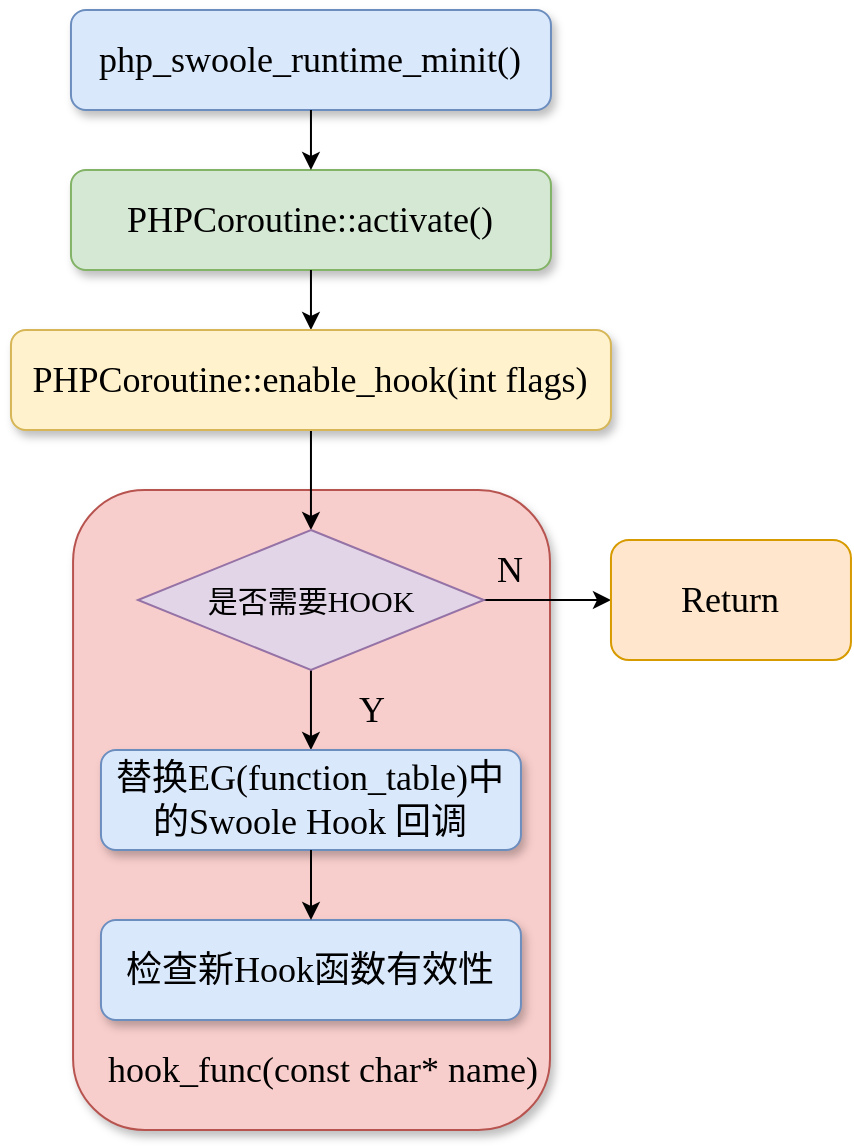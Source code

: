 <mxfile version="14.8.0" type="github">
  <diagram id="xvSNXtXD1GJoViZldcHa" name="Page-1">
    <mxGraphModel dx="1298" dy="834" grid="1" gridSize="10" guides="1" tooltips="1" connect="1" arrows="1" fold="1" page="1" pageScale="1" pageWidth="827" pageHeight="1169" math="0" shadow="0">
      <root>
        <mxCell id="0" />
        <mxCell id="1" parent="0" />
        <mxCell id="D7lvL-WImjUXsvfAOfAn-6" value="" style="rounded=1;whiteSpace=wrap;html=1;fillColor=#f8cecc;strokeColor=#b85450;glass=0;shadow=1;sketch=0;" vertex="1" parent="1">
          <mxGeometry x="264.53" y="320" width="238.47" height="320" as="geometry" />
        </mxCell>
        <mxCell id="V7z8TSo9skK1t5681iLd-4" value="" style="group;rounded=0;glass=0;sketch=0;shadow=0;" parent="1" vertex="1" connectable="0">
          <mxGeometry x="263.48" y="80" width="240" height="50" as="geometry" />
        </mxCell>
        <mxCell id="ISG_djN0Bw56h7QEPoc2-1" value="&lt;span style=&quot;font-family: &amp;#34;times new roman&amp;#34; ; font-size: 18px&quot;&gt;php_swoole_runtime_minit()&lt;/span&gt;" style="rounded=1;whiteSpace=wrap;html=1;fillColor=#dae8fc;strokeColor=#6c8ebf;glass=0;shadow=1;sketch=0;" parent="V7z8TSo9skK1t5681iLd-4" vertex="1">
          <mxGeometry width="240" height="50" as="geometry" />
        </mxCell>
        <mxCell id="V7z8TSo9skK1t5681iLd-9" value="" style="group;rounded=0;glass=0;sketch=0;shadow=0;" parent="1" vertex="1" connectable="0">
          <mxGeometry x="263.48" y="160" width="240" height="50" as="geometry" />
        </mxCell>
        <mxCell id="V7z8TSo9skK1t5681iLd-10" value="&lt;span style=&quot;font-family: &amp;#34;times new roman&amp;#34; ; font-size: 18px&quot;&gt;PHPCoroutine::activate()&lt;/span&gt;" style="rounded=1;whiteSpace=wrap;html=1;fillColor=#d5e8d4;strokeColor=#82b366;glass=0;shadow=1;sketch=0;" parent="V7z8TSo9skK1t5681iLd-9" vertex="1">
          <mxGeometry width="240" height="50" as="geometry" />
        </mxCell>
        <mxCell id="V7z8TSo9skK1t5681iLd-12" style="edgeStyle=orthogonalEdgeStyle;rounded=0;orthogonalLoop=1;jettySize=auto;html=1;exitX=0.5;exitY=1;exitDx=0;exitDy=0;entryX=0.5;entryY=0;entryDx=0;entryDy=0;fontFamily=Times New Roman;" parent="1" source="ISG_djN0Bw56h7QEPoc2-1" target="V7z8TSo9skK1t5681iLd-10" edge="1">
          <mxGeometry relative="1" as="geometry" />
        </mxCell>
        <mxCell id="D7lvL-WImjUXsvfAOfAn-5" style="edgeStyle=orthogonalEdgeStyle;rounded=0;orthogonalLoop=1;jettySize=auto;html=1;exitX=0.5;exitY=1;exitDx=0;exitDy=0;entryX=0.5;entryY=0;entryDx=0;entryDy=0;" edge="1" parent="1" source="V7z8TSo9skK1t5681iLd-10" target="D7lvL-WImjUXsvfAOfAn-2">
          <mxGeometry relative="1" as="geometry" />
        </mxCell>
        <mxCell id="D7lvL-WImjUXsvfAOfAn-16" value="" style="edgeStyle=orthogonalEdgeStyle;rounded=0;orthogonalLoop=1;jettySize=auto;html=1;" edge="1" parent="1" source="D7lvL-WImjUXsvfAOfAn-2" target="D7lvL-WImjUXsvfAOfAn-8">
          <mxGeometry relative="1" as="geometry" />
        </mxCell>
        <mxCell id="D7lvL-WImjUXsvfAOfAn-2" value="&lt;span style=&quot;font-family: &amp;#34;times new roman&amp;#34; ; font-size: 18px&quot;&gt;PHPCoroutine::enable_hook(int flags)&lt;/span&gt;" style="rounded=1;whiteSpace=wrap;html=1;fillColor=#fff2cc;strokeColor=#d6b656;glass=0;shadow=1;sketch=0;" vertex="1" parent="1">
          <mxGeometry x="233.48" y="240" width="300" height="50" as="geometry" />
        </mxCell>
        <mxCell id="D7lvL-WImjUXsvfAOfAn-12" value="" style="edgeStyle=orthogonalEdgeStyle;rounded=0;orthogonalLoop=1;jettySize=auto;html=1;" edge="1" parent="1" source="D7lvL-WImjUXsvfAOfAn-8" target="D7lvL-WImjUXsvfAOfAn-11">
          <mxGeometry relative="1" as="geometry" />
        </mxCell>
        <mxCell id="D7lvL-WImjUXsvfAOfAn-20" value="" style="edgeStyle=orthogonalEdgeStyle;rounded=0;orthogonalLoop=1;jettySize=auto;html=1;" edge="1" parent="1" source="D7lvL-WImjUXsvfAOfAn-8" target="D7lvL-WImjUXsvfAOfAn-19">
          <mxGeometry relative="1" as="geometry" />
        </mxCell>
        <mxCell id="D7lvL-WImjUXsvfAOfAn-8" value="&lt;font style=&quot;font-size: 15px&quot; face=&quot;Times New Roman&quot;&gt;是否需要HOOK&lt;/font&gt;" style="rhombus;whiteSpace=wrap;html=1;fillColor=#e1d5e7;strokeColor=#9673a6;" vertex="1" parent="1">
          <mxGeometry x="296.98" y="340" width="173" height="70" as="geometry" />
        </mxCell>
        <mxCell id="D7lvL-WImjUXsvfAOfAn-11" value="&lt;font face=&quot;Times New Roman&quot; style=&quot;font-size: 18px&quot;&gt;Return&lt;/font&gt;" style="rounded=1;whiteSpace=wrap;html=1;fillColor=#ffe6cc;strokeColor=#d79b00;" vertex="1" parent="1">
          <mxGeometry x="533.48" y="345" width="120" height="60" as="geometry" />
        </mxCell>
        <mxCell id="D7lvL-WImjUXsvfAOfAn-13" value="&lt;font face=&quot;Times New Roman&quot; style=&quot;font-size: 18px&quot;&gt;N&lt;/font&gt;" style="text;html=1;strokeColor=none;fillColor=none;align=center;verticalAlign=middle;whiteSpace=wrap;rounded=0;" vertex="1" parent="1">
          <mxGeometry x="463.48" y="350" width="40" height="20" as="geometry" />
        </mxCell>
        <mxCell id="D7lvL-WImjUXsvfAOfAn-15" value="&lt;font face=&quot;Times New Roman&quot; style=&quot;font-size: 18px&quot;&gt;hook_func(const char* name)&lt;/font&gt;" style="text;html=1;strokeColor=none;fillColor=none;align=center;verticalAlign=middle;whiteSpace=wrap;rounded=0;" vertex="1" parent="1">
          <mxGeometry x="278.48" y="600" width="223" height="20" as="geometry" />
        </mxCell>
        <mxCell id="D7lvL-WImjUXsvfAOfAn-18" value="" style="group;rounded=0;glass=0;sketch=0;shadow=0;" vertex="1" connectable="0" parent="1">
          <mxGeometry x="278.48" y="450" width="210" height="50" as="geometry" />
        </mxCell>
        <mxCell id="D7lvL-WImjUXsvfAOfAn-19" value="&lt;font face=&quot;times new roman&quot;&gt;&lt;span style=&quot;font-size: 18px&quot;&gt;替换EG(function_table)中的Swoole Hook 回调&lt;/span&gt;&lt;/font&gt;" style="rounded=1;whiteSpace=wrap;html=1;fillColor=#dae8fc;strokeColor=#6c8ebf;glass=0;shadow=1;sketch=0;" vertex="1" parent="D7lvL-WImjUXsvfAOfAn-18">
          <mxGeometry width="210" height="50" as="geometry" />
        </mxCell>
        <mxCell id="D7lvL-WImjUXsvfAOfAn-21" value="" style="group;rounded=0;glass=0;sketch=0;shadow=0;" vertex="1" connectable="0" parent="1">
          <mxGeometry x="278.48" y="535" width="210" height="50" as="geometry" />
        </mxCell>
        <mxCell id="D7lvL-WImjUXsvfAOfAn-22" value="&lt;font face=&quot;times new roman&quot;&gt;&lt;span style=&quot;font-size: 18px&quot;&gt;检查新Hook函数有效性&lt;/span&gt;&lt;/font&gt;" style="rounded=1;whiteSpace=wrap;html=1;fillColor=#dae8fc;strokeColor=#6c8ebf;glass=0;shadow=1;sketch=0;" vertex="1" parent="D7lvL-WImjUXsvfAOfAn-21">
          <mxGeometry width="210" height="50" as="geometry" />
        </mxCell>
        <mxCell id="D7lvL-WImjUXsvfAOfAn-23" value="" style="edgeStyle=orthogonalEdgeStyle;rounded=0;orthogonalLoop=1;jettySize=auto;html=1;" edge="1" parent="1" source="D7lvL-WImjUXsvfAOfAn-19" target="D7lvL-WImjUXsvfAOfAn-22">
          <mxGeometry relative="1" as="geometry" />
        </mxCell>
        <mxCell id="D7lvL-WImjUXsvfAOfAn-24" value="&lt;font face=&quot;Times New Roman&quot; style=&quot;font-size: 18px&quot;&gt;Y&lt;/font&gt;" style="text;html=1;strokeColor=none;fillColor=none;align=center;verticalAlign=middle;whiteSpace=wrap;rounded=0;" vertex="1" parent="1">
          <mxGeometry x="394" y="420" width="40" height="20" as="geometry" />
        </mxCell>
      </root>
    </mxGraphModel>
  </diagram>
</mxfile>
